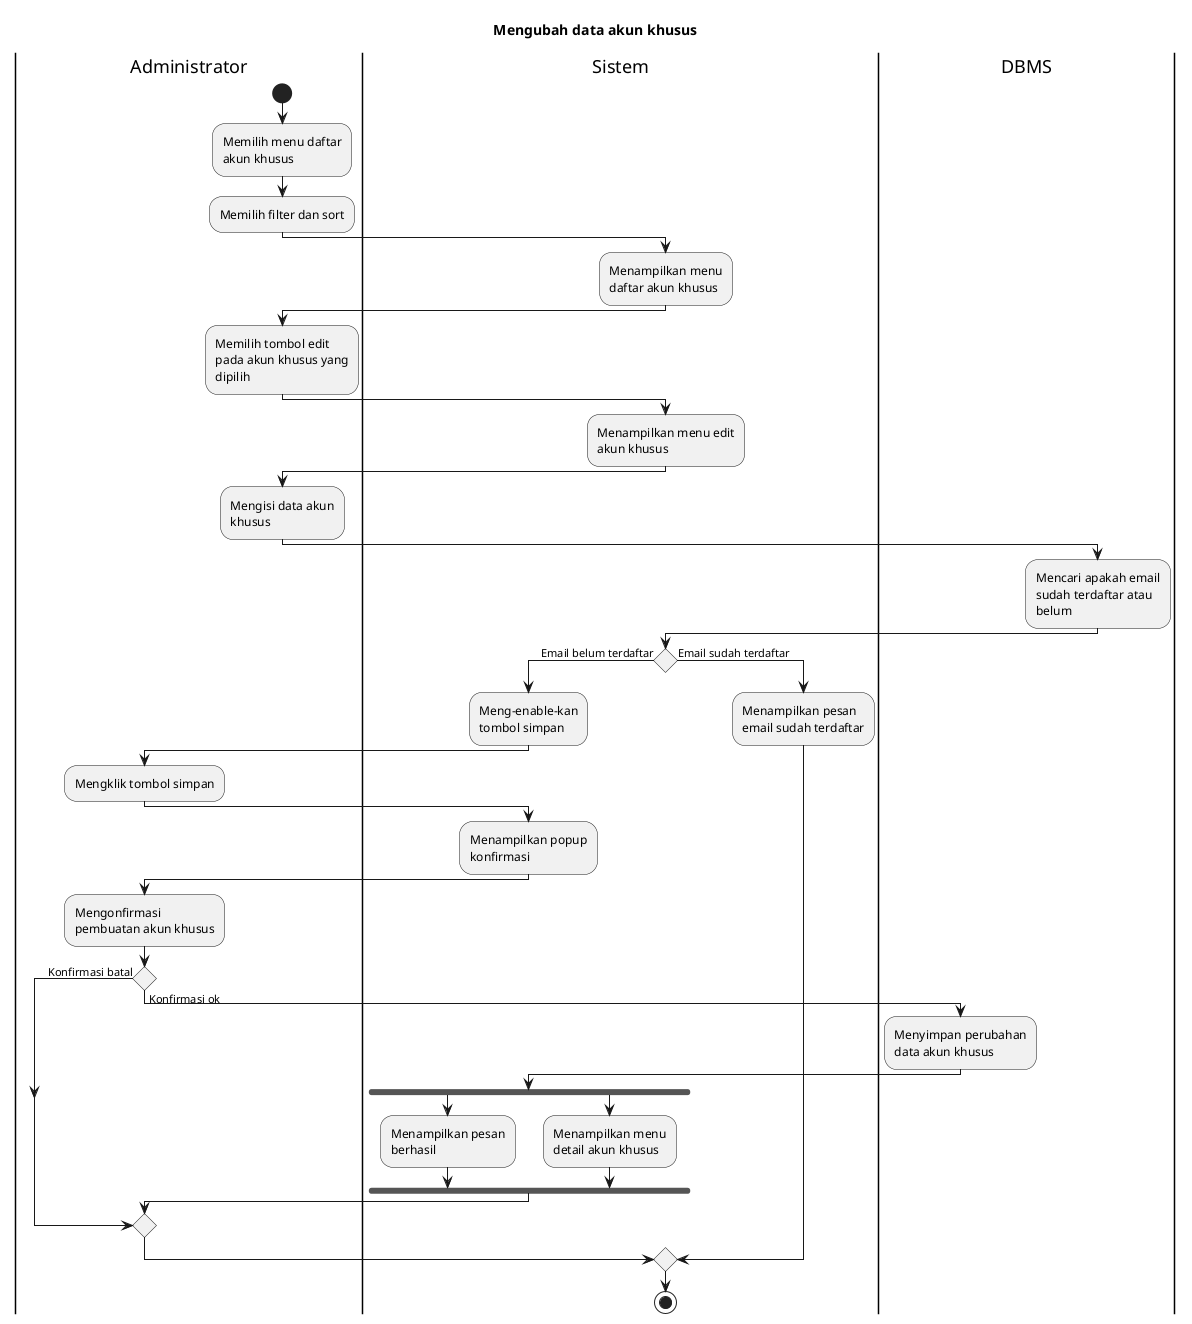 @startuml UC-MGUSER-012 - Mengubah data akun khusus
skinparam wrapWidth 140

title Mengubah data akun khusus

|Administrator|
start
:Memilih menu daftar akun khusus;
:Memilih filter dan sort;

|Sistem|
:Menampilkan menu daftar akun khusus;

|Administrator|
:Memilih tombol edit pada akun khusus yang dipilih;

|Sistem|
:Menampilkan menu edit akun khusus;

|Administrator|
:Mengisi data akun khusus;

|DBMS|
:Mencari apakah email sudah terdaftar atau belum;

|Sistem|
if () then (Email belum terdaftar)
  :Meng-enable-kan tombol simpan;

  |Administrator|
  :Mengklik tombol simpan;
  
  |Sistem|
  :Menampilkan popup konfirmasi;

  |Administrator|
  :Mengonfirmasi pembuatan akun khusus;

  if () then (Konfirmasi batal)
  else (Konfirmasi ok)
    |DBMS|
    :Menyimpan perubahan data akun khusus;

    |Sistem|
    fork
      :Menampilkan pesan berhasil;
    fork again
      :Menampilkan menu detail akun khusus;
    endfork
  endif
else (Email sudah terdaftar)
  |Sistem|
  :Menampilkan pesan email sudah terdaftar;
endif

stop

@enduml